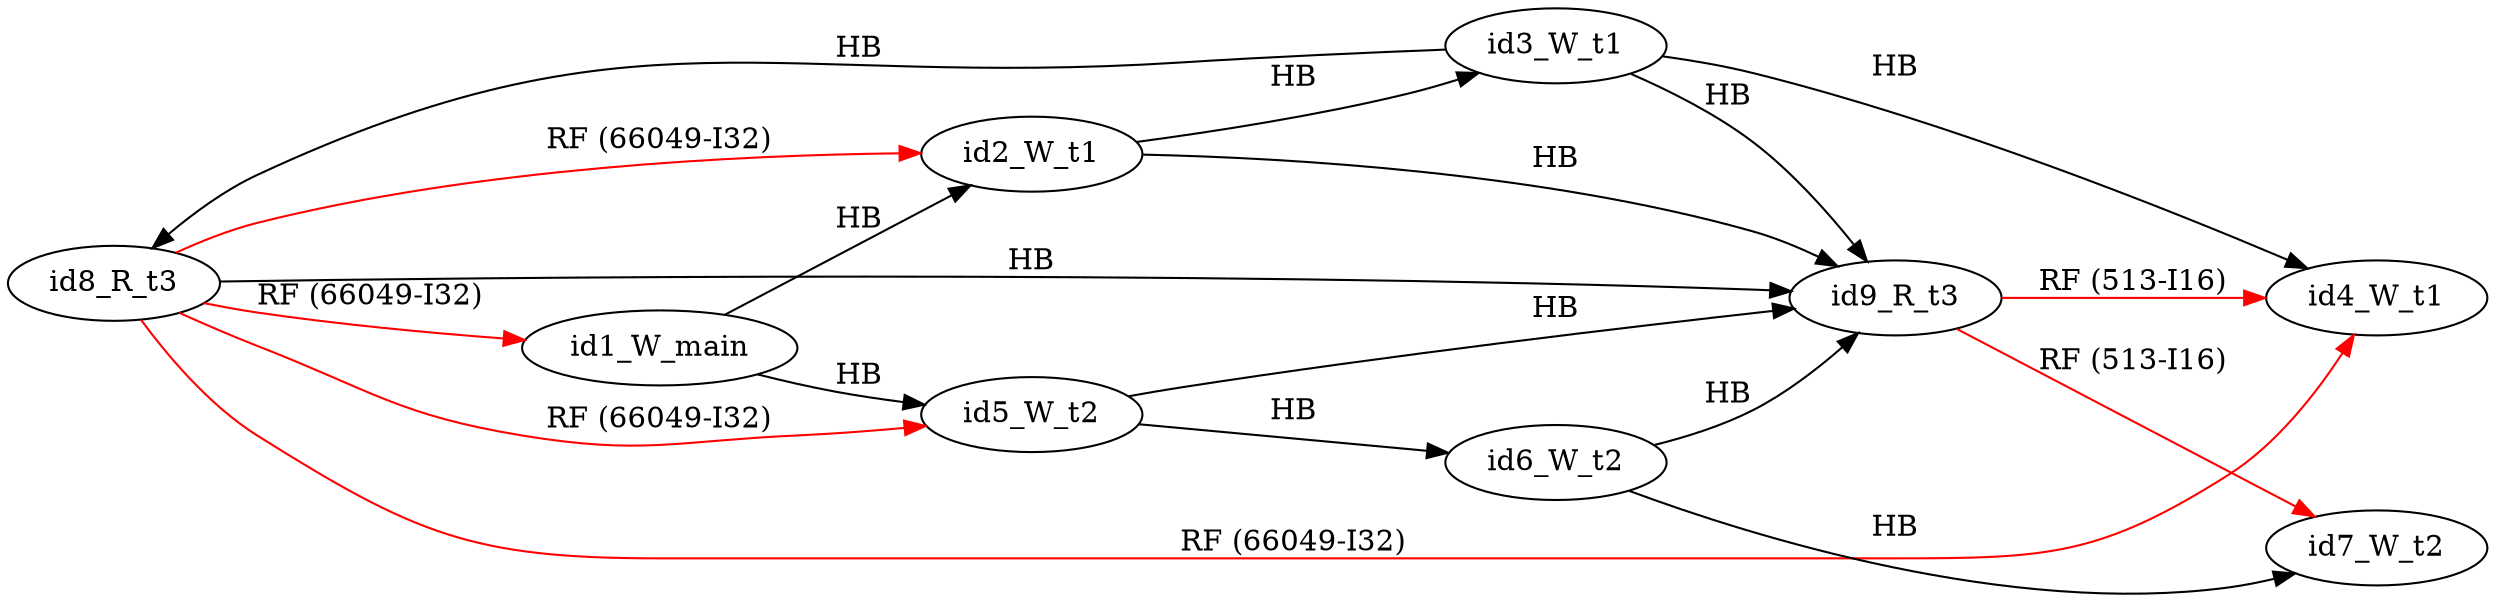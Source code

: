 digraph memory_model {
rankdir=LR;
splines=true; esep=0.5;
id8_R_t3 -> id1_W_main [label = "RF (66049-I32)", color="red"];
id8_R_t3 -> id2_W_t1 [label = "RF (66049-I32)", color="red"];
id8_R_t3 -> id4_W_t1 [label = "RF (66049-I32)", color="red"];
id8_R_t3 -> id5_W_t2 [label = "RF (66049-I32)", color="red"];
id9_R_t3 -> id4_W_t1 [label = "RF (513-I16)", color="red"];
id9_R_t3 -> id7_W_t2 [label = "RF (513-I16)", color="red"];
id2_W_t1 -> id3_W_t1 [label = "HB", color="black"];
id3_W_t1 -> id4_W_t1 [label = "HB", color="black"];
id5_W_t2 -> id6_W_t2 [label = "HB", color="black"];
id6_W_t2 -> id7_W_t2 [label = "HB", color="black"];
id8_R_t3 -> id9_R_t3 [label = "HB", color="black"];
id1_W_main -> id2_W_t1 [label = "HB", color="black"];
id1_W_main -> id5_W_t2 [label = "HB", color="black"];
id2_W_t1 -> id9_R_t3 [label = "HB", color="black"];
id3_W_t1 -> id8_R_t3 [label = "HB", color="black"];
id3_W_t1 -> id9_R_t3 [label = "HB", color="black"];
id5_W_t2 -> id9_R_t3 [label = "HB", color="black"];
id6_W_t2 -> id9_R_t3 [label = "HB", color="black"];
id1_W_main [pos="5.0,6!"]
id2_W_t1 [pos="0,4!"]
id3_W_t1 [pos="0,2!"]
id4_W_t1 [pos="0,0!"]
id5_W_t2 [pos="5,4!"]
id6_W_t2 [pos="5,2!"]
id7_W_t2 [pos="5,0!"]
id8_R_t3 [pos="10,4!"]
id9_R_t3 [pos="10,2!"]
}
